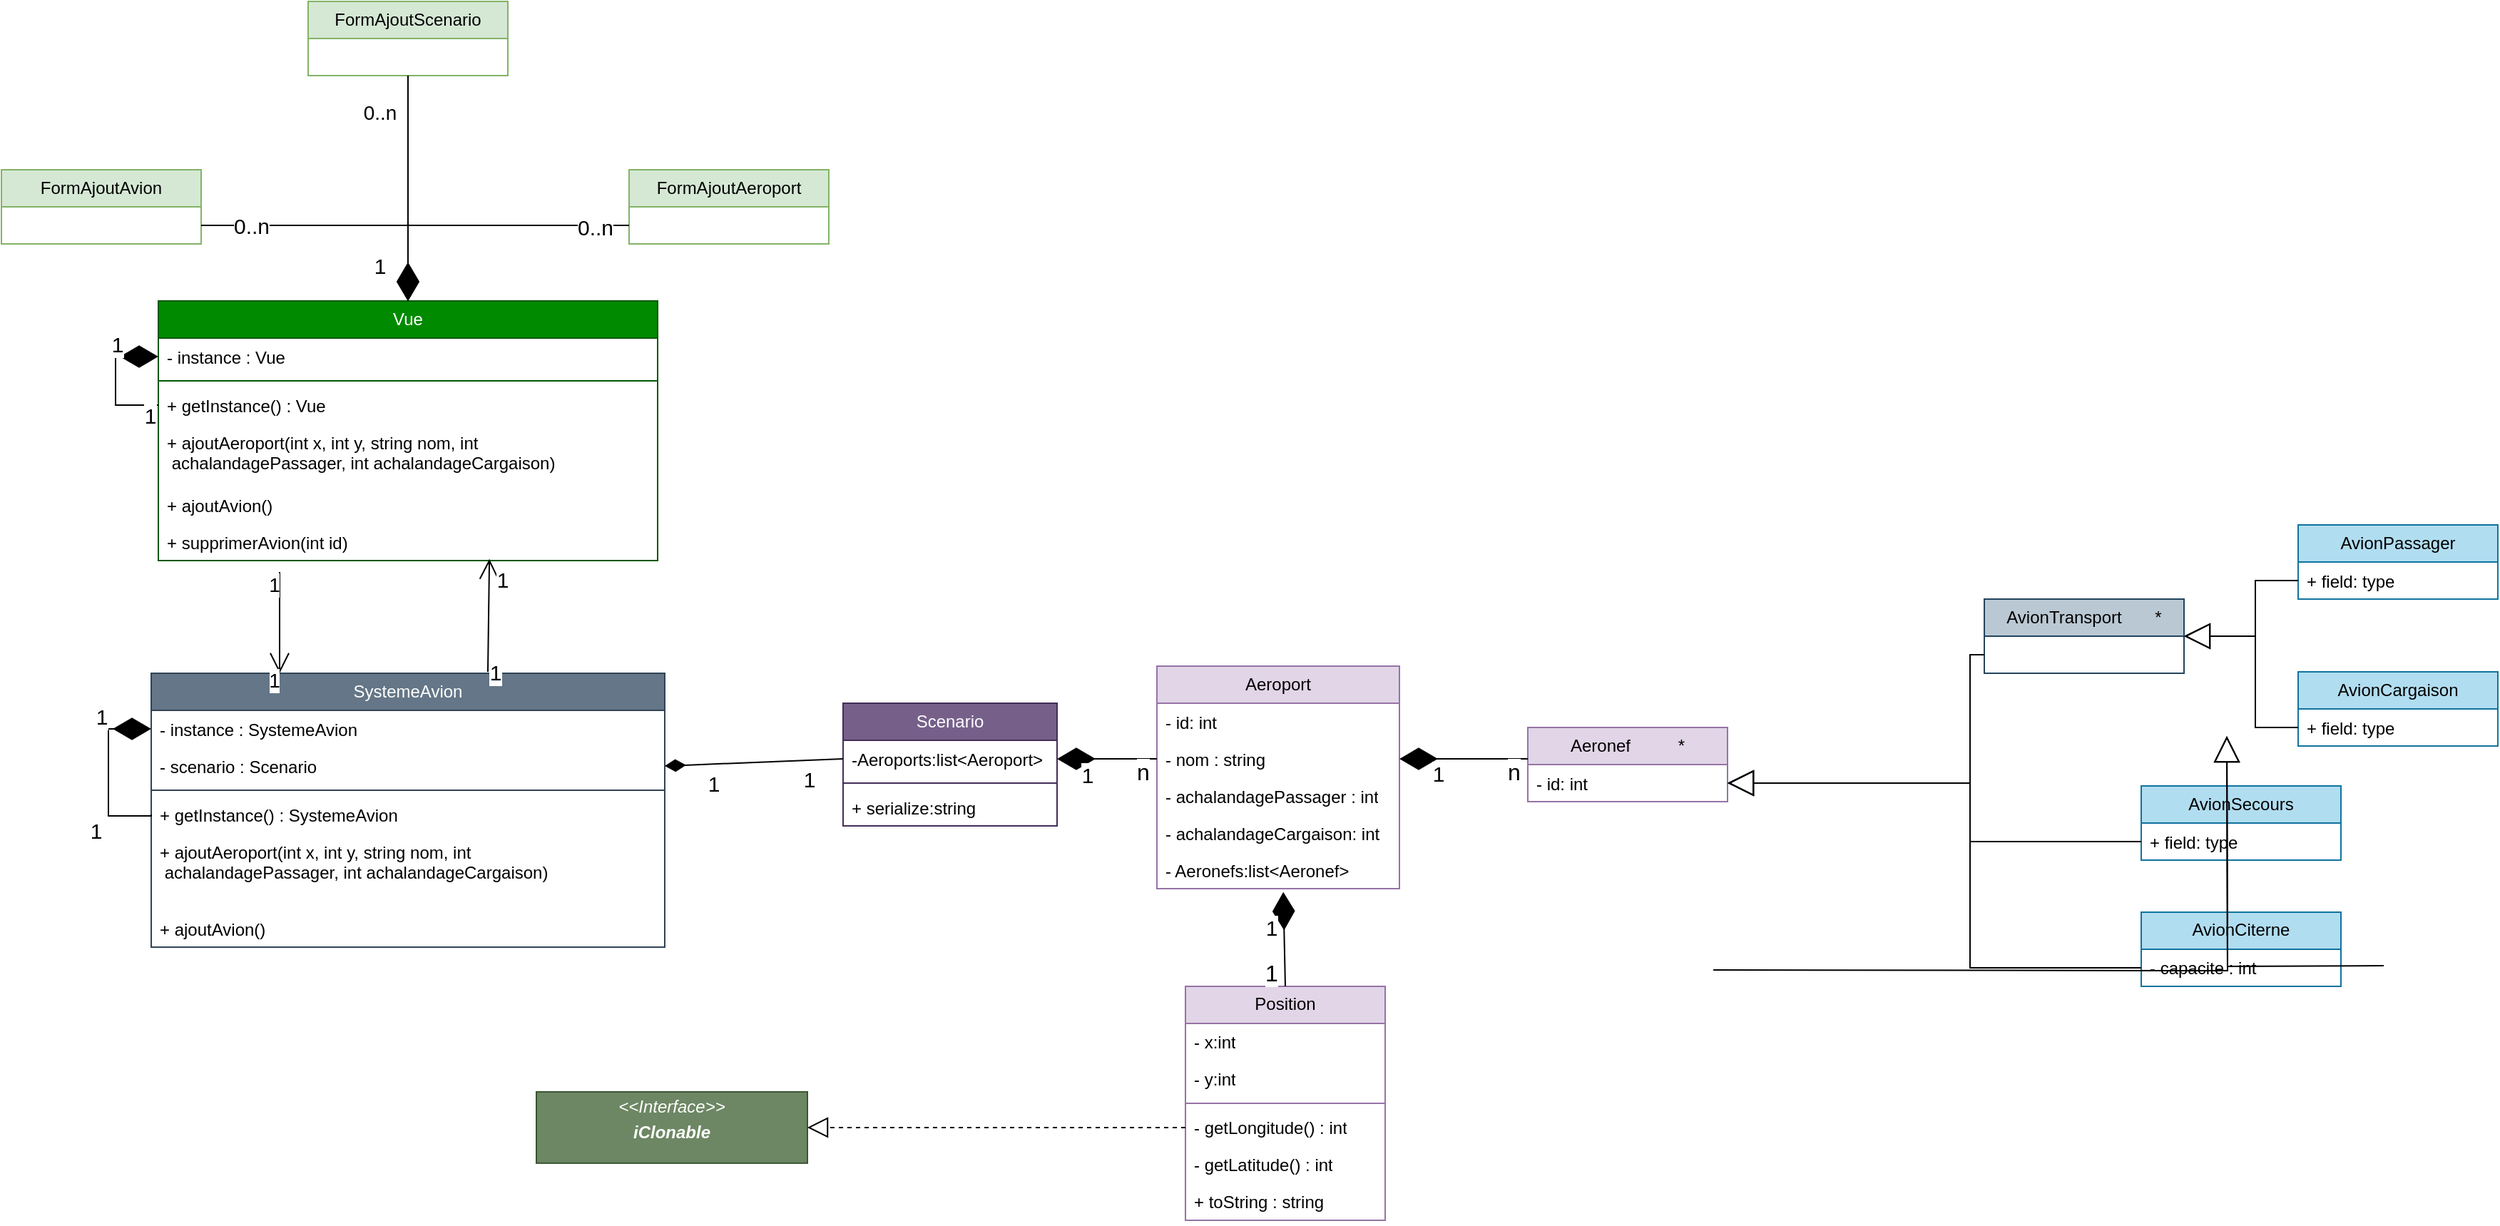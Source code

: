 <mxfile version="26.2.9">
  <diagram name="Page-1" id="G4jUNvh0E0kJYvAfDZpT">
    <mxGraphModel dx="949" dy="1643" grid="1" gridSize="10" guides="1" tooltips="1" connect="1" arrows="1" fold="1" page="1" pageScale="1" pageWidth="850" pageHeight="1100" math="0" shadow="0">
      <root>
        <mxCell id="0" />
        <mxCell id="1" parent="0" />
        <mxCell id="WXTV3Mn7f3rtUq6KaUBK-5" value="SystemeAvion" style="swimlane;fontStyle=0;childLayout=stackLayout;horizontal=1;startSize=26;fillColor=#647687;horizontalStack=0;resizeParent=1;resizeParentMax=0;resizeLast=0;collapsible=1;marginBottom=0;whiteSpace=wrap;html=1;strokeColor=#314354;fontColor=#ffffff;" vertex="1" parent="1">
          <mxGeometry x="185" y="151" width="360" height="192" as="geometry" />
        </mxCell>
        <mxCell id="WXTV3Mn7f3rtUq6KaUBK-6" value="- instance : SystemeAvion" style="text;strokeColor=none;fillColor=none;align=left;verticalAlign=top;spacingLeft=4;spacingRight=4;overflow=hidden;rotatable=0;points=[[0,0.5],[1,0.5]];portConstraint=eastwest;whiteSpace=wrap;html=1;" vertex="1" parent="WXTV3Mn7f3rtUq6KaUBK-5">
          <mxGeometry y="26" width="360" height="26" as="geometry" />
        </mxCell>
        <mxCell id="WXTV3Mn7f3rtUq6KaUBK-99" value="- scenario : Scenario" style="text;strokeColor=none;fillColor=none;align=left;verticalAlign=top;spacingLeft=4;spacingRight=4;overflow=hidden;rotatable=0;points=[[0,0.5],[1,0.5]];portConstraint=eastwest;whiteSpace=wrap;html=1;" vertex="1" parent="WXTV3Mn7f3rtUq6KaUBK-5">
          <mxGeometry y="52" width="360" height="26" as="geometry" />
        </mxCell>
        <mxCell id="WXTV3Mn7f3rtUq6KaUBK-9" value="" style="line;strokeWidth=1;fillColor=none;align=left;verticalAlign=middle;spacingTop=-1;spacingLeft=3;spacingRight=3;rotatable=0;labelPosition=right;points=[];portConstraint=eastwest;strokeColor=inherit;" vertex="1" parent="WXTV3Mn7f3rtUq6KaUBK-5">
          <mxGeometry y="78" width="360" height="8" as="geometry" />
        </mxCell>
        <mxCell id="WXTV3Mn7f3rtUq6KaUBK-10" value="+ getInstance() : SystemeAvion" style="text;strokeColor=none;fillColor=none;align=left;verticalAlign=top;spacingLeft=4;spacingRight=4;overflow=hidden;rotatable=0;points=[[0,0.5],[1,0.5]];portConstraint=eastwest;whiteSpace=wrap;html=1;" vertex="1" parent="WXTV3Mn7f3rtUq6KaUBK-5">
          <mxGeometry y="86" width="360" height="26" as="geometry" />
        </mxCell>
        <mxCell id="WXTV3Mn7f3rtUq6KaUBK-11" value="" style="endArrow=diamondThin;endFill=1;endSize=24;html=1;rounded=0;exitX=0;exitY=0.5;exitDx=0;exitDy=0;edgeStyle=orthogonalEdgeStyle;entryX=0;entryY=0.5;entryDx=0;entryDy=0;" edge="1" parent="WXTV3Mn7f3rtUq6KaUBK-5" source="WXTV3Mn7f3rtUq6KaUBK-10" target="WXTV3Mn7f3rtUq6KaUBK-6">
          <mxGeometry width="160" relative="1" as="geometry">
            <mxPoint x="-180" y="30" as="sourcePoint" />
            <mxPoint x="-70" y="40" as="targetPoint" />
            <Array as="points">
              <mxPoint x="-30" y="100" />
              <mxPoint x="-30" y="39" />
            </Array>
          </mxGeometry>
        </mxCell>
        <mxCell id="WXTV3Mn7f3rtUq6KaUBK-14" value="1" style="edgeLabel;html=1;align=center;verticalAlign=middle;resizable=0;points=[];fontSize=15;" vertex="1" connectable="0" parent="WXTV3Mn7f3rtUq6KaUBK-11">
          <mxGeometry x="-0.617" y="-3" relative="1" as="geometry">
            <mxPoint x="-17" y="13" as="offset" />
          </mxGeometry>
        </mxCell>
        <mxCell id="WXTV3Mn7f3rtUq6KaUBK-15" value="1" style="edgeLabel;html=1;align=center;verticalAlign=middle;resizable=0;points=[];fontSize=15;" vertex="1" connectable="0" parent="WXTV3Mn7f3rtUq6KaUBK-11">
          <mxGeometry x="0.564" y="2" relative="1" as="geometry">
            <mxPoint x="-9" y="-7" as="offset" />
          </mxGeometry>
        </mxCell>
        <mxCell id="WXTV3Mn7f3rtUq6KaUBK-150" value="+ ajoutAeroport(int x, int y, string nom, int&amp;nbsp; &amp;nbsp; &amp;nbsp; &amp;nbsp;achalandagePassager, int achalandageCargaison)" style="text;strokeColor=none;fillColor=none;align=left;verticalAlign=top;spacingLeft=4;spacingRight=4;overflow=hidden;rotatable=0;points=[[0,0.5],[1,0.5]];portConstraint=eastwest;whiteSpace=wrap;html=1;" vertex="1" parent="WXTV3Mn7f3rtUq6KaUBK-5">
          <mxGeometry y="112" width="360" height="54" as="geometry" />
        </mxCell>
        <mxCell id="WXTV3Mn7f3rtUq6KaUBK-84" value="+ ajoutAvion()" style="text;strokeColor=none;fillColor=none;align=left;verticalAlign=top;spacingLeft=4;spacingRight=4;overflow=hidden;rotatable=0;points=[[0,0.5],[1,0.5]];portConstraint=eastwest;whiteSpace=wrap;html=1;" vertex="1" parent="WXTV3Mn7f3rtUq6KaUBK-5">
          <mxGeometry y="166" width="360" height="26" as="geometry" />
        </mxCell>
        <mxCell id="WXTV3Mn7f3rtUq6KaUBK-16" value="Vue" style="swimlane;fontStyle=0;childLayout=stackLayout;horizontal=1;startSize=26;fillColor=#008a00;horizontalStack=0;resizeParent=1;resizeParentMax=0;resizeLast=0;collapsible=1;marginBottom=0;whiteSpace=wrap;html=1;strokeColor=#005700;fontColor=#ffffff;" vertex="1" parent="1">
          <mxGeometry x="190" y="-110" width="350" height="182" as="geometry" />
        </mxCell>
        <mxCell id="WXTV3Mn7f3rtUq6KaUBK-17" value="- instance : Vue" style="text;strokeColor=none;fillColor=none;align=left;verticalAlign=top;spacingLeft=4;spacingRight=4;overflow=hidden;rotatable=0;points=[[0,0.5],[1,0.5]];portConstraint=eastwest;whiteSpace=wrap;html=1;" vertex="1" parent="WXTV3Mn7f3rtUq6KaUBK-16">
          <mxGeometry y="26" width="350" height="26" as="geometry" />
        </mxCell>
        <mxCell id="WXTV3Mn7f3rtUq6KaUBK-20" value="" style="line;strokeWidth=1;fillColor=none;align=left;verticalAlign=middle;spacingTop=-1;spacingLeft=3;spacingRight=3;rotatable=0;labelPosition=right;points=[];portConstraint=eastwest;strokeColor=inherit;" vertex="1" parent="WXTV3Mn7f3rtUq6KaUBK-16">
          <mxGeometry y="52" width="350" height="8" as="geometry" />
        </mxCell>
        <mxCell id="WXTV3Mn7f3rtUq6KaUBK-18" value="+ getInstance() : Vue" style="text;strokeColor=none;fillColor=none;align=left;verticalAlign=top;spacingLeft=4;spacingRight=4;overflow=hidden;rotatable=0;points=[[0,0.5],[1,0.5]];portConstraint=eastwest;whiteSpace=wrap;html=1;" vertex="1" parent="WXTV3Mn7f3rtUq6KaUBK-16">
          <mxGeometry y="60" width="350" height="26" as="geometry" />
        </mxCell>
        <mxCell id="WXTV3Mn7f3rtUq6KaUBK-24" value="" style="endArrow=diamondThin;endFill=1;endSize=24;html=1;rounded=0;exitX=0;exitY=0.5;exitDx=0;exitDy=0;edgeStyle=orthogonalEdgeStyle;entryX=0;entryY=0.5;entryDx=0;entryDy=0;" edge="1" parent="WXTV3Mn7f3rtUq6KaUBK-16" source="WXTV3Mn7f3rtUq6KaUBK-18" target="WXTV3Mn7f3rtUq6KaUBK-17">
          <mxGeometry width="160" relative="1" as="geometry">
            <mxPoint y="74" as="sourcePoint" />
            <mxPoint y="40" as="targetPoint" />
            <Array as="points">
              <mxPoint x="-30" y="73" />
              <mxPoint x="-30" y="39" />
            </Array>
          </mxGeometry>
        </mxCell>
        <mxCell id="WXTV3Mn7f3rtUq6KaUBK-25" value="1" style="edgeLabel;html=1;align=center;verticalAlign=middle;resizable=0;points=[];fontSize=15;" vertex="1" connectable="0" parent="WXTV3Mn7f3rtUq6KaUBK-24">
          <mxGeometry x="-0.617" y="-3" relative="1" as="geometry">
            <mxPoint x="12" y="10" as="offset" />
          </mxGeometry>
        </mxCell>
        <mxCell id="WXTV3Mn7f3rtUq6KaUBK-26" value="1" style="edgeLabel;html=1;align=center;verticalAlign=middle;resizable=0;points=[];fontSize=15;" vertex="1" connectable="0" parent="WXTV3Mn7f3rtUq6KaUBK-24">
          <mxGeometry x="0.564" y="2" relative="1" as="geometry">
            <mxPoint x="-9" y="-7" as="offset" />
          </mxGeometry>
        </mxCell>
        <mxCell id="WXTV3Mn7f3rtUq6KaUBK-73" value="+ ajoutAeroport(int x, int y, string nom, int&amp;nbsp; &amp;nbsp; &amp;nbsp; &amp;nbsp;achalandagePassager, int achalandageCargaison)" style="text;strokeColor=none;fillColor=none;align=left;verticalAlign=top;spacingLeft=4;spacingRight=4;overflow=hidden;rotatable=0;points=[[0,0.5],[1,0.5]];portConstraint=eastwest;whiteSpace=wrap;html=1;" vertex="1" parent="WXTV3Mn7f3rtUq6KaUBK-16">
          <mxGeometry y="86" width="350" height="44" as="geometry" />
        </mxCell>
        <mxCell id="WXTV3Mn7f3rtUq6KaUBK-74" value="+ ajoutAvion()" style="text;strokeColor=none;fillColor=none;align=left;verticalAlign=top;spacingLeft=4;spacingRight=4;overflow=hidden;rotatable=0;points=[[0,0.5],[1,0.5]];portConstraint=eastwest;whiteSpace=wrap;html=1;" vertex="1" parent="WXTV3Mn7f3rtUq6KaUBK-16">
          <mxGeometry y="130" width="350" height="26" as="geometry" />
        </mxCell>
        <mxCell id="WXTV3Mn7f3rtUq6KaUBK-151" value="+ supprimerAvion(int id)" style="text;strokeColor=none;fillColor=none;align=left;verticalAlign=top;spacingLeft=4;spacingRight=4;overflow=hidden;rotatable=0;points=[[0,0.5],[1,0.5]];portConstraint=eastwest;whiteSpace=wrap;html=1;" vertex="1" parent="WXTV3Mn7f3rtUq6KaUBK-16">
          <mxGeometry y="156" width="350" height="26" as="geometry" />
        </mxCell>
        <mxCell id="WXTV3Mn7f3rtUq6KaUBK-21" value="" style="endArrow=open;endFill=1;endSize=12;html=1;rounded=0;entryX=0.25;entryY=0;entryDx=0;entryDy=0;" edge="1" parent="1" target="WXTV3Mn7f3rtUq6KaUBK-5">
          <mxGeometry width="160" relative="1" as="geometry">
            <mxPoint x="275" y="80" as="sourcePoint" />
            <mxPoint x="290" y="70" as="targetPoint" />
          </mxGeometry>
        </mxCell>
        <mxCell id="WXTV3Mn7f3rtUq6KaUBK-77" value="1" style="edgeLabel;html=1;align=center;verticalAlign=middle;resizable=0;points=[];fontSize=14;" vertex="1" connectable="0" parent="WXTV3Mn7f3rtUq6KaUBK-21">
          <mxGeometry x="-0.432" y="-4" relative="1" as="geometry">
            <mxPoint y="-11" as="offset" />
          </mxGeometry>
        </mxCell>
        <mxCell id="WXTV3Mn7f3rtUq6KaUBK-78" value="1" style="edgeLabel;html=1;align=center;verticalAlign=middle;resizable=0;points=[];fontSize=14;" vertex="1" connectable="0" parent="WXTV3Mn7f3rtUq6KaUBK-21">
          <mxGeometry x="0.316" y="-4" relative="1" as="geometry">
            <mxPoint y="29" as="offset" />
          </mxGeometry>
        </mxCell>
        <mxCell id="WXTV3Mn7f3rtUq6KaUBK-23" value="" style="endArrow=open;endFill=1;endSize=12;html=1;rounded=0;entryX=0.663;entryY=0.957;entryDx=0;entryDy=0;entryPerimeter=0;" edge="1" parent="1" target="WXTV3Mn7f3rtUq6KaUBK-151">
          <mxGeometry width="160" relative="1" as="geometry">
            <mxPoint x="421" y="150" as="sourcePoint" />
            <mxPoint x="424" y="80" as="targetPoint" />
          </mxGeometry>
        </mxCell>
        <mxCell id="WXTV3Mn7f3rtUq6KaUBK-75" value="1" style="edgeLabel;html=1;align=center;verticalAlign=middle;resizable=0;points=[];fontSize=15;" vertex="1" connectable="0" parent="WXTV3Mn7f3rtUq6KaUBK-23">
          <mxGeometry x="-0.487" y="1" relative="1" as="geometry">
            <mxPoint x="5" y="20" as="offset" />
          </mxGeometry>
        </mxCell>
        <mxCell id="WXTV3Mn7f3rtUq6KaUBK-76" value="1" style="edgeLabel;html=1;align=center;verticalAlign=middle;resizable=0;points=[];fontSize=15;" vertex="1" connectable="0" parent="WXTV3Mn7f3rtUq6KaUBK-23">
          <mxGeometry x="0.518" y="-1" relative="1" as="geometry">
            <mxPoint x="8" y="-5" as="offset" />
          </mxGeometry>
        </mxCell>
        <mxCell id="WXTV3Mn7f3rtUq6KaUBK-27" value="Scenario" style="swimlane;fontStyle=0;childLayout=stackLayout;horizontal=1;startSize=26;fillColor=#76608a;horizontalStack=0;resizeParent=1;resizeParentMax=0;resizeLast=0;collapsible=1;marginBottom=0;whiteSpace=wrap;html=1;strokeColor=#432D57;fontColor=#ffffff;" vertex="1" parent="1">
          <mxGeometry x="670" y="172" width="150" height="86" as="geometry" />
        </mxCell>
        <mxCell id="WXTV3Mn7f3rtUq6KaUBK-85" value="-Aeroports:list&amp;lt;Aeroport&amp;gt;" style="text;strokeColor=none;fillColor=none;align=left;verticalAlign=top;spacingLeft=4;spacingRight=4;overflow=hidden;rotatable=0;points=[[0,0.5],[1,0.5]];portConstraint=eastwest;whiteSpace=wrap;html=1;" vertex="1" parent="WXTV3Mn7f3rtUq6KaUBK-27">
          <mxGeometry y="26" width="150" height="26" as="geometry" />
        </mxCell>
        <mxCell id="WXTV3Mn7f3rtUq6KaUBK-29" value="" style="line;strokeWidth=1;fillColor=none;align=left;verticalAlign=middle;spacingTop=-1;spacingLeft=3;spacingRight=3;rotatable=0;labelPosition=right;points=[];portConstraint=eastwest;strokeColor=inherit;" vertex="1" parent="WXTV3Mn7f3rtUq6KaUBK-27">
          <mxGeometry y="52" width="150" height="8" as="geometry" />
        </mxCell>
        <mxCell id="WXTV3Mn7f3rtUq6KaUBK-138" value="+ serialize:string" style="text;strokeColor=none;fillColor=none;align=left;verticalAlign=top;spacingLeft=4;spacingRight=4;overflow=hidden;rotatable=0;points=[[0,0.5],[1,0.5]];portConstraint=eastwest;whiteSpace=wrap;html=1;" vertex="1" parent="WXTV3Mn7f3rtUq6KaUBK-27">
          <mxGeometry y="60" width="150" height="26" as="geometry" />
        </mxCell>
        <mxCell id="WXTV3Mn7f3rtUq6KaUBK-34" value="" style="endArrow=diamondThin;endFill=1;endSize=12;html=1;rounded=0;entryX=1;entryY=0.5;entryDx=0;entryDy=0;exitX=0;exitY=0.5;exitDx=0;exitDy=0;" edge="1" parent="1" source="WXTV3Mn7f3rtUq6KaUBK-85" target="WXTV3Mn7f3rtUq6KaUBK-99">
          <mxGeometry width="160" relative="1" as="geometry">
            <mxPoint x="670" y="201.37" as="sourcePoint" />
            <mxPoint x="600" y="201.37" as="targetPoint" />
          </mxGeometry>
        </mxCell>
        <mxCell id="WXTV3Mn7f3rtUq6KaUBK-96" value="1" style="edgeLabel;html=1;align=center;verticalAlign=middle;resizable=0;points=[];fontSize=15;" vertex="1" connectable="0" parent="WXTV3Mn7f3rtUq6KaUBK-34">
          <mxGeometry x="-0.617" y="-2" relative="1" as="geometry">
            <mxPoint y="15" as="offset" />
          </mxGeometry>
        </mxCell>
        <mxCell id="WXTV3Mn7f3rtUq6KaUBK-97" value="1" style="edgeLabel;html=1;align=center;verticalAlign=middle;resizable=0;points=[];fontSize=15;" vertex="1" connectable="0" parent="WXTV3Mn7f3rtUq6KaUBK-34">
          <mxGeometry x="0.459" y="2" relative="1" as="geometry">
            <mxPoint y="11" as="offset" />
          </mxGeometry>
        </mxCell>
        <mxCell id="WXTV3Mn7f3rtUq6KaUBK-37" value="Aeronef&amp;nbsp; &amp;nbsp; &amp;nbsp; &amp;nbsp; &amp;nbsp; *" style="swimlane;fontStyle=0;childLayout=stackLayout;horizontal=1;startSize=26;fillColor=#e1d5e7;horizontalStack=0;resizeParent=1;resizeParentMax=0;resizeLast=0;collapsible=1;marginBottom=0;whiteSpace=wrap;html=1;strokeColor=#9673a6;" vertex="1" parent="1">
          <mxGeometry x="1150" y="189" width="140" height="52" as="geometry" />
        </mxCell>
        <mxCell id="WXTV3Mn7f3rtUq6KaUBK-132" value="- id: int" style="text;strokeColor=none;fillColor=none;align=left;verticalAlign=top;spacingLeft=4;spacingRight=4;overflow=hidden;rotatable=0;points=[[0,0.5],[1,0.5]];portConstraint=eastwest;whiteSpace=wrap;html=1;" vertex="1" parent="WXTV3Mn7f3rtUq6KaUBK-37">
          <mxGeometry y="26" width="140" height="26" as="geometry" />
        </mxCell>
        <mxCell id="WXTV3Mn7f3rtUq6KaUBK-50" value="Aeroport" style="swimlane;fontStyle=0;childLayout=stackLayout;horizontal=1;startSize=26;fillColor=#e1d5e7;horizontalStack=0;resizeParent=1;resizeParentMax=0;resizeLast=0;collapsible=1;marginBottom=0;whiteSpace=wrap;html=1;strokeColor=#9673a6;" vertex="1" parent="1">
          <mxGeometry x="890" y="146" width="170" height="156" as="geometry">
            <mxRectangle x="770" y="146" width="90" height="30" as="alternateBounds" />
          </mxGeometry>
        </mxCell>
        <mxCell id="WXTV3Mn7f3rtUq6KaUBK-52" value="- id: int" style="text;strokeColor=none;fillColor=none;align=left;verticalAlign=top;spacingLeft=4;spacingRight=4;overflow=hidden;rotatable=0;points=[[0,0.5],[1,0.5]];portConstraint=eastwest;whiteSpace=wrap;html=1;" vertex="1" parent="WXTV3Mn7f3rtUq6KaUBK-50">
          <mxGeometry y="26" width="170" height="26" as="geometry" />
        </mxCell>
        <mxCell id="WXTV3Mn7f3rtUq6KaUBK-53" value="- nom : string" style="text;strokeColor=none;fillColor=none;align=left;verticalAlign=top;spacingLeft=4;spacingRight=4;overflow=hidden;rotatable=0;points=[[0,0.5],[1,0.5]];portConstraint=eastwest;whiteSpace=wrap;html=1;" vertex="1" parent="WXTV3Mn7f3rtUq6KaUBK-50">
          <mxGeometry y="52" width="170" height="26" as="geometry" />
        </mxCell>
        <mxCell id="WXTV3Mn7f3rtUq6KaUBK-134" value="- achalandagePassager : int" style="text;strokeColor=none;fillColor=none;align=left;verticalAlign=top;spacingLeft=4;spacingRight=4;overflow=hidden;rotatable=0;points=[[0,0.5],[1,0.5]];portConstraint=eastwest;whiteSpace=wrap;html=1;" vertex="1" parent="WXTV3Mn7f3rtUq6KaUBK-50">
          <mxGeometry y="78" width="170" height="26" as="geometry" />
        </mxCell>
        <mxCell id="WXTV3Mn7f3rtUq6KaUBK-135" value="- achalandageCargaison: int" style="text;strokeColor=none;fillColor=none;align=left;verticalAlign=top;spacingLeft=4;spacingRight=4;overflow=hidden;rotatable=0;points=[[0,0.5],[1,0.5]];portConstraint=eastwest;whiteSpace=wrap;html=1;" vertex="1" parent="WXTV3Mn7f3rtUq6KaUBK-50">
          <mxGeometry y="104" width="170" height="26" as="geometry" />
        </mxCell>
        <mxCell id="WXTV3Mn7f3rtUq6KaUBK-51" value="- Aeronefs:list&amp;lt;Aeronef&amp;gt;" style="text;strokeColor=none;fillColor=none;align=left;verticalAlign=top;spacingLeft=4;spacingRight=4;overflow=hidden;rotatable=0;points=[[0,0.5],[1,0.5]];portConstraint=eastwest;whiteSpace=wrap;html=1;" vertex="1" parent="WXTV3Mn7f3rtUq6KaUBK-50">
          <mxGeometry y="130" width="170" height="26" as="geometry" />
        </mxCell>
        <mxCell id="WXTV3Mn7f3rtUq6KaUBK-54" value="Position" style="swimlane;fontStyle=0;childLayout=stackLayout;horizontal=1;startSize=26;fillColor=#e1d5e7;horizontalStack=0;resizeParent=1;resizeParentMax=0;resizeLast=0;collapsible=1;marginBottom=0;whiteSpace=wrap;html=1;strokeColor=#9673a6;" vertex="1" parent="1">
          <mxGeometry x="910" y="370.45" width="140" height="164" as="geometry" />
        </mxCell>
        <mxCell id="WXTV3Mn7f3rtUq6KaUBK-55" value="- x:int" style="text;strokeColor=none;fillColor=none;align=left;verticalAlign=top;spacingLeft=4;spacingRight=4;overflow=hidden;rotatable=0;points=[[0,0.5],[1,0.5]];portConstraint=eastwest;whiteSpace=wrap;html=1;" vertex="1" parent="WXTV3Mn7f3rtUq6KaUBK-54">
          <mxGeometry y="26" width="140" height="26" as="geometry" />
        </mxCell>
        <mxCell id="WXTV3Mn7f3rtUq6KaUBK-56" value="- y:int" style="text;strokeColor=none;fillColor=none;align=left;verticalAlign=top;spacingLeft=4;spacingRight=4;overflow=hidden;rotatable=0;points=[[0,0.5],[1,0.5]];portConstraint=eastwest;whiteSpace=wrap;html=1;" vertex="1" parent="WXTV3Mn7f3rtUq6KaUBK-54">
          <mxGeometry y="52" width="140" height="26" as="geometry" />
        </mxCell>
        <mxCell id="WXTV3Mn7f3rtUq6KaUBK-86" value="" style="line;strokeWidth=1;fillColor=none;align=left;verticalAlign=middle;spacingTop=-1;spacingLeft=3;spacingRight=3;rotatable=0;labelPosition=right;points=[];portConstraint=eastwest;strokeColor=inherit;" vertex="1" parent="WXTV3Mn7f3rtUq6KaUBK-54">
          <mxGeometry y="78" width="140" height="8" as="geometry" />
        </mxCell>
        <mxCell id="WXTV3Mn7f3rtUq6KaUBK-87" value="- getLongitude() : int" style="text;strokeColor=none;fillColor=none;align=left;verticalAlign=top;spacingLeft=4;spacingRight=4;overflow=hidden;rotatable=0;points=[[0,0.5],[1,0.5]];portConstraint=eastwest;whiteSpace=wrap;html=1;" vertex="1" parent="WXTV3Mn7f3rtUq6KaUBK-54">
          <mxGeometry y="86" width="140" height="26" as="geometry" />
        </mxCell>
        <mxCell id="WXTV3Mn7f3rtUq6KaUBK-88" value="- getLatitude() : int" style="text;strokeColor=none;fillColor=none;align=left;verticalAlign=top;spacingLeft=4;spacingRight=4;overflow=hidden;rotatable=0;points=[[0,0.5],[1,0.5]];portConstraint=eastwest;whiteSpace=wrap;html=1;" vertex="1" parent="WXTV3Mn7f3rtUq6KaUBK-54">
          <mxGeometry y="112" width="140" height="26" as="geometry" />
        </mxCell>
        <mxCell id="WXTV3Mn7f3rtUq6KaUBK-136" value="+ toString : string" style="text;strokeColor=none;fillColor=none;align=left;verticalAlign=top;spacingLeft=4;spacingRight=4;overflow=hidden;rotatable=0;points=[[0,0.5],[1,0.5]];portConstraint=eastwest;whiteSpace=wrap;html=1;" vertex="1" parent="WXTV3Mn7f3rtUq6KaUBK-54">
          <mxGeometry y="138" width="140" height="26" as="geometry" />
        </mxCell>
        <mxCell id="WXTV3Mn7f3rtUq6KaUBK-58" value="FormAjoutScenario" style="swimlane;fontStyle=0;childLayout=stackLayout;horizontal=1;startSize=26;fillColor=#d5e8d4;horizontalStack=0;resizeParent=1;resizeParentMax=0;resizeLast=0;collapsible=1;marginBottom=0;whiteSpace=wrap;html=1;strokeColor=#82b366;" vertex="1" parent="1">
          <mxGeometry x="295" y="-320" width="140" height="52" as="geometry" />
        </mxCell>
        <mxCell id="WXTV3Mn7f3rtUq6KaUBK-62" value="FormAjoutAeroport" style="swimlane;fontStyle=0;childLayout=stackLayout;horizontal=1;startSize=26;fillColor=#d5e8d4;horizontalStack=0;resizeParent=1;resizeParentMax=0;resizeLast=0;collapsible=1;marginBottom=0;whiteSpace=wrap;html=1;strokeColor=#82b366;" vertex="1" parent="1">
          <mxGeometry x="520" y="-202" width="140" height="52" as="geometry" />
        </mxCell>
        <mxCell id="WXTV3Mn7f3rtUq6KaUBK-66" value="FormAjoutAvion" style="swimlane;fontStyle=0;childLayout=stackLayout;horizontal=1;startSize=26;fillColor=#d5e8d4;horizontalStack=0;resizeParent=1;resizeParentMax=0;resizeLast=0;collapsible=1;marginBottom=0;whiteSpace=wrap;html=1;strokeColor=#82b366;" vertex="1" parent="1">
          <mxGeometry x="80" y="-202" width="140" height="52" as="geometry" />
        </mxCell>
        <mxCell id="WXTV3Mn7f3rtUq6KaUBK-70" value="" style="endArrow=diamondThin;endFill=1;endSize=24;html=1;rounded=0;entryX=0.5;entryY=0;entryDx=0;entryDy=0;exitX=1;exitY=0.5;exitDx=0;exitDy=0;edgeStyle=orthogonalEdgeStyle;" edge="1" parent="1" target="WXTV3Mn7f3rtUq6KaUBK-16">
          <mxGeometry width="160" relative="1" as="geometry">
            <mxPoint x="220" y="-163.0" as="sourcePoint" />
            <mxPoint x="370" y="-152" as="targetPoint" />
            <Array as="points">
              <mxPoint x="365" y="-163" />
            </Array>
          </mxGeometry>
        </mxCell>
        <mxCell id="WXTV3Mn7f3rtUq6KaUBK-82" value="0..n" style="edgeLabel;html=1;align=center;verticalAlign=middle;resizable=0;points=[];fontSize=15;" vertex="1" connectable="0" parent="WXTV3Mn7f3rtUq6KaUBK-70">
          <mxGeometry x="-0.192" y="3" relative="1" as="geometry">
            <mxPoint x="-45" y="3" as="offset" />
          </mxGeometry>
        </mxCell>
        <mxCell id="WXTV3Mn7f3rtUq6KaUBK-71" value="" style="endArrow=diamondThin;endFill=1;endSize=24;html=1;rounded=0;entryX=0.5;entryY=0;entryDx=0;entryDy=0;exitX=0;exitY=0.5;exitDx=0;exitDy=0;edgeStyle=orthogonalEdgeStyle;" edge="1" parent="1" target="WXTV3Mn7f3rtUq6KaUBK-16">
          <mxGeometry width="160" relative="1" as="geometry">
            <mxPoint x="520" y="-163.0" as="sourcePoint" />
            <mxPoint x="460" y="-182" as="targetPoint" />
            <Array as="points">
              <mxPoint x="365" y="-163" />
            </Array>
          </mxGeometry>
        </mxCell>
        <mxCell id="WXTV3Mn7f3rtUq6KaUBK-81" value="0..n" style="edgeLabel;html=1;align=center;verticalAlign=middle;resizable=0;points=[];fontSize=15;" vertex="1" connectable="0" parent="WXTV3Mn7f3rtUq6KaUBK-71">
          <mxGeometry x="-0.768" y="1" relative="1" as="geometry">
            <mxPoint as="offset" />
          </mxGeometry>
        </mxCell>
        <mxCell id="WXTV3Mn7f3rtUq6KaUBK-72" value="" style="endArrow=diamondThin;endFill=1;endSize=24;html=1;rounded=0;entryX=0.5;entryY=0;entryDx=0;entryDy=0;exitX=0.5;exitY=1;exitDx=0;exitDy=0;" edge="1" parent="1" source="WXTV3Mn7f3rtUq6KaUBK-58" target="WXTV3Mn7f3rtUq6KaUBK-16">
          <mxGeometry width="160" relative="1" as="geometry">
            <mxPoint x="370.5" y="-216.988" as="sourcePoint" />
            <mxPoint x="420" y="-172" as="targetPoint" />
          </mxGeometry>
        </mxCell>
        <mxCell id="WXTV3Mn7f3rtUq6KaUBK-79" value="1" style="edgeLabel;html=1;align=center;verticalAlign=middle;resizable=0;points=[];fontSize=15;" vertex="1" connectable="0" parent="WXTV3Mn7f3rtUq6KaUBK-72">
          <mxGeometry x="0.687" y="1" relative="1" as="geometry">
            <mxPoint x="-21" y="-1" as="offset" />
          </mxGeometry>
        </mxCell>
        <mxCell id="WXTV3Mn7f3rtUq6KaUBK-80" value="0..n" style="edgeLabel;html=1;align=center;verticalAlign=middle;resizable=0;points=[];fontSize=14;" vertex="1" connectable="0" parent="WXTV3Mn7f3rtUq6KaUBK-72">
          <mxGeometry x="-0.531" y="3" relative="1" as="geometry">
            <mxPoint x="-23" y="-11" as="offset" />
          </mxGeometry>
        </mxCell>
        <mxCell id="WXTV3Mn7f3rtUq6KaUBK-90" value="&lt;p style=&quot;margin:0px;margin-top:4px;text-align:center;&quot;&gt;&lt;i&gt;&amp;lt;&amp;lt;Interface&amp;gt;&amp;gt;&lt;/i&gt;&lt;br&gt;&lt;/p&gt;&lt;p style=&quot;margin:0px;margin-top:4px;text-align:center;&quot;&gt;&lt;i&gt;&lt;b&gt;iClonable&lt;/b&gt;&lt;/i&gt;&lt;/p&gt;&lt;p style=&quot;margin:0px;margin-left:4px;&quot;&gt;&lt;br&gt;&lt;/p&gt;" style="verticalAlign=top;align=left;overflow=fill;html=1;whiteSpace=wrap;fillColor=#6d8764;fontColor=#ffffff;strokeColor=#3A5431;" vertex="1" parent="1">
          <mxGeometry x="455" y="444.45" width="190" height="50" as="geometry" />
        </mxCell>
        <mxCell id="WXTV3Mn7f3rtUq6KaUBK-91" value="" style="endArrow=block;dashed=1;endFill=0;endSize=12;html=1;rounded=0;entryX=1;entryY=0.5;entryDx=0;entryDy=0;exitX=0;exitY=0.5;exitDx=0;exitDy=0;" edge="1" parent="1" source="WXTV3Mn7f3rtUq6KaUBK-87" target="WXTV3Mn7f3rtUq6KaUBK-90">
          <mxGeometry width="160" relative="1" as="geometry">
            <mxPoint x="850" y="320.45" as="sourcePoint" />
            <mxPoint x="765" y="469.45" as="targetPoint" />
          </mxGeometry>
        </mxCell>
        <mxCell id="WXTV3Mn7f3rtUq6KaUBK-93" value="" style="endArrow=diamondThin;endFill=1;endSize=24;html=1;rounded=0;entryX=1;entryY=0.5;entryDx=0;entryDy=0;exitX=0;exitY=0.5;exitDx=0;exitDy=0;" edge="1" parent="1" source="WXTV3Mn7f3rtUq6KaUBK-53" target="WXTV3Mn7f3rtUq6KaUBK-85">
          <mxGeometry width="160" relative="1" as="geometry">
            <mxPoint x="800" y="300" as="sourcePoint" />
            <mxPoint x="960" y="300" as="targetPoint" />
          </mxGeometry>
        </mxCell>
        <mxCell id="WXTV3Mn7f3rtUq6KaUBK-94" value="n" style="edgeLabel;html=1;align=center;verticalAlign=middle;resizable=0;points=[];fontSize=16;" vertex="1" connectable="0" parent="WXTV3Mn7f3rtUq6KaUBK-93">
          <mxGeometry x="-0.425" y="-4" relative="1" as="geometry">
            <mxPoint x="10" y="13" as="offset" />
          </mxGeometry>
        </mxCell>
        <mxCell id="WXTV3Mn7f3rtUq6KaUBK-95" value="1" style="edgeLabel;html=1;align=center;verticalAlign=middle;resizable=0;points=[];fontSize=15;" vertex="1" connectable="0" parent="WXTV3Mn7f3rtUq6KaUBK-93">
          <mxGeometry x="0.314" y="2" relative="1" as="geometry">
            <mxPoint x="-3" y="9" as="offset" />
          </mxGeometry>
        </mxCell>
        <mxCell id="WXTV3Mn7f3rtUq6KaUBK-100" value="" style="endArrow=diamondThin;endFill=1;endSize=24;html=1;rounded=0;entryX=1;entryY=0.5;entryDx=0;entryDy=0;exitX=0;exitY=0.5;exitDx=0;exitDy=0;" edge="1" parent="1" target="WXTV3Mn7f3rtUq6KaUBK-53">
          <mxGeometry width="160" relative="1" as="geometry">
            <mxPoint x="1150" y="211.0" as="sourcePoint" />
            <mxPoint x="1050" y="210" as="targetPoint" />
          </mxGeometry>
        </mxCell>
        <mxCell id="WXTV3Mn7f3rtUq6KaUBK-101" value="n" style="edgeLabel;html=1;align=center;verticalAlign=middle;resizable=0;points=[];fontSize=16;" vertex="1" connectable="0" parent="WXTV3Mn7f3rtUq6KaUBK-100">
          <mxGeometry x="-0.425" y="-4" relative="1" as="geometry">
            <mxPoint x="16" y="13" as="offset" />
          </mxGeometry>
        </mxCell>
        <mxCell id="WXTV3Mn7f3rtUq6KaUBK-102" value="1" style="edgeLabel;html=1;align=center;verticalAlign=middle;resizable=0;points=[];fontSize=15;" vertex="1" connectable="0" parent="WXTV3Mn7f3rtUq6KaUBK-100">
          <mxGeometry x="0.314" y="2" relative="1" as="geometry">
            <mxPoint x="-4" y="8" as="offset" />
          </mxGeometry>
        </mxCell>
        <mxCell id="WXTV3Mn7f3rtUq6KaUBK-103" value="AvionPassager" style="swimlane;fontStyle=0;childLayout=stackLayout;horizontal=1;startSize=26;fillColor=#b1ddf0;horizontalStack=0;resizeParent=1;resizeParentMax=0;resizeLast=0;collapsible=1;marginBottom=0;whiteSpace=wrap;html=1;strokeColor=#10739e;" vertex="1" parent="1">
          <mxGeometry x="1690" y="47" width="140" height="52" as="geometry" />
        </mxCell>
        <mxCell id="WXTV3Mn7f3rtUq6KaUBK-104" value="+ field: type" style="text;strokeColor=none;fillColor=none;align=left;verticalAlign=top;spacingLeft=4;spacingRight=4;overflow=hidden;rotatable=0;points=[[0,0.5],[1,0.5]];portConstraint=eastwest;whiteSpace=wrap;html=1;" vertex="1" parent="WXTV3Mn7f3rtUq6KaUBK-103">
          <mxGeometry y="26" width="140" height="26" as="geometry" />
        </mxCell>
        <mxCell id="WXTV3Mn7f3rtUq6KaUBK-108" value="AvionCargaison" style="swimlane;fontStyle=0;childLayout=stackLayout;horizontal=1;startSize=26;fillColor=#b1ddf0;horizontalStack=0;resizeParent=1;resizeParentMax=0;resizeLast=0;collapsible=1;marginBottom=0;whiteSpace=wrap;html=1;strokeColor=#10739e;" vertex="1" parent="1">
          <mxGeometry x="1690" y="150" width="140" height="52" as="geometry" />
        </mxCell>
        <mxCell id="WXTV3Mn7f3rtUq6KaUBK-110" value="+ field: type" style="text;strokeColor=none;fillColor=none;align=left;verticalAlign=top;spacingLeft=4;spacingRight=4;overflow=hidden;rotatable=0;points=[[0,0.5],[1,0.5]];portConstraint=eastwest;whiteSpace=wrap;html=1;" vertex="1" parent="WXTV3Mn7f3rtUq6KaUBK-108">
          <mxGeometry y="26" width="140" height="26" as="geometry" />
        </mxCell>
        <mxCell id="WXTV3Mn7f3rtUq6KaUBK-113" value="AvionSecours" style="swimlane;fontStyle=0;childLayout=stackLayout;horizontal=1;startSize=26;fillColor=#b1ddf0;horizontalStack=0;resizeParent=1;resizeParentMax=0;resizeLast=0;collapsible=1;marginBottom=0;whiteSpace=wrap;html=1;strokeColor=#10739e;" vertex="1" parent="1">
          <mxGeometry x="1580" y="230" width="140" height="52" as="geometry" />
        </mxCell>
        <mxCell id="WXTV3Mn7f3rtUq6KaUBK-114" value="+ field: type" style="text;strokeColor=none;fillColor=none;align=left;verticalAlign=top;spacingLeft=4;spacingRight=4;overflow=hidden;rotatable=0;points=[[0,0.5],[1,0.5]];portConstraint=eastwest;whiteSpace=wrap;html=1;" vertex="1" parent="WXTV3Mn7f3rtUq6KaUBK-113">
          <mxGeometry y="26" width="140" height="26" as="geometry" />
        </mxCell>
        <mxCell id="WXTV3Mn7f3rtUq6KaUBK-115" value="AvionCiterne" style="swimlane;fontStyle=0;childLayout=stackLayout;horizontal=1;startSize=26;fillColor=#b1ddf0;horizontalStack=0;resizeParent=1;resizeParentMax=0;resizeLast=0;collapsible=1;marginBottom=0;whiteSpace=wrap;html=1;strokeColor=#10739e;" vertex="1" parent="1">
          <mxGeometry x="1580" y="318.45" width="140" height="52" as="geometry" />
        </mxCell>
        <mxCell id="WXTV3Mn7f3rtUq6KaUBK-116" value="- capacite : int" style="text;strokeColor=none;fillColor=none;align=left;verticalAlign=top;spacingLeft=4;spacingRight=4;overflow=hidden;rotatable=0;points=[[0,0.5],[1,0.5]];portConstraint=eastwest;whiteSpace=wrap;html=1;" vertex="1" parent="WXTV3Mn7f3rtUq6KaUBK-115">
          <mxGeometry y="26" width="140" height="26" as="geometry" />
        </mxCell>
        <mxCell id="WXTV3Mn7f3rtUq6KaUBK-125" value="" style="endArrow=block;endSize=16;endFill=0;html=1;rounded=0;entryX=1;entryY=0.5;entryDx=0;entryDy=0;exitX=0;exitY=0.5;exitDx=0;exitDy=0;edgeStyle=orthogonalEdgeStyle;" edge="1" parent="1" source="WXTV3Mn7f3rtUq6KaUBK-124">
          <mxGeometry width="160" relative="1" as="geometry">
            <mxPoint x="1750" y="356" as="sourcePoint" />
            <mxPoint x="1640" y="195.0" as="targetPoint" />
          </mxGeometry>
        </mxCell>
        <mxCell id="WXTV3Mn7f3rtUq6KaUBK-126" value="" style="endArrow=block;endSize=16;endFill=0;html=1;rounded=0;entryX=1;entryY=0.5;entryDx=0;entryDy=0;exitX=0;exitY=0.5;exitDx=0;exitDy=0;edgeStyle=orthogonalEdgeStyle;" edge="1" parent="1" source="WXTV3Mn7f3rtUq6KaUBK-122">
          <mxGeometry width="160" relative="1" as="geometry">
            <mxPoint x="1280" y="359" as="sourcePoint" />
            <mxPoint x="1640" y="195.0" as="targetPoint" />
          </mxGeometry>
        </mxCell>
        <mxCell id="WXTV3Mn7f3rtUq6KaUBK-129" value="" style="endArrow=diamondThin;endFill=1;endSize=24;html=1;rounded=0;entryX=0.521;entryY=1.09;entryDx=0;entryDy=0;exitX=0.5;exitY=0;exitDx=0;exitDy=0;entryPerimeter=0;" edge="1" parent="1" source="WXTV3Mn7f3rtUq6KaUBK-54" target="WXTV3Mn7f3rtUq6KaUBK-51">
          <mxGeometry width="160" relative="1" as="geometry">
            <mxPoint x="1120" y="300" as="sourcePoint" />
            <mxPoint x="1000" y="300" as="targetPoint" />
          </mxGeometry>
        </mxCell>
        <mxCell id="WXTV3Mn7f3rtUq6KaUBK-130" value="1" style="edgeLabel;html=1;align=center;verticalAlign=middle;resizable=0;points=[];fontSize=16;" vertex="1" connectable="0" parent="WXTV3Mn7f3rtUq6KaUBK-129">
          <mxGeometry x="-0.425" y="-4" relative="1" as="geometry">
            <mxPoint x="-14" y="9" as="offset" />
          </mxGeometry>
        </mxCell>
        <mxCell id="WXTV3Mn7f3rtUq6KaUBK-131" value="1" style="edgeLabel;html=1;align=center;verticalAlign=middle;resizable=0;points=[];fontSize=15;" vertex="1" connectable="0" parent="WXTV3Mn7f3rtUq6KaUBK-129">
          <mxGeometry x="0.314" y="2" relative="1" as="geometry">
            <mxPoint x="-7" y="2" as="offset" />
          </mxGeometry>
        </mxCell>
        <mxCell id="WXTV3Mn7f3rtUq6KaUBK-139" value="AvionTransport&amp;nbsp; &amp;nbsp; &amp;nbsp; &amp;nbsp;*" style="swimlane;fontStyle=0;childLayout=stackLayout;horizontal=1;startSize=26;fillColor=#bac8d3;horizontalStack=0;resizeParent=1;resizeParentMax=0;resizeLast=0;collapsible=1;marginBottom=0;whiteSpace=wrap;html=1;strokeColor=#23445d;" vertex="1" parent="1">
          <mxGeometry x="1470" y="99" width="140" height="52" as="geometry" />
        </mxCell>
        <mxCell id="WXTV3Mn7f3rtUq6KaUBK-143" value="" style="endArrow=block;endSize=16;endFill=0;html=1;rounded=0;entryX=1;entryY=0.5;entryDx=0;entryDy=0;exitX=0;exitY=0.75;exitDx=0;exitDy=0;edgeStyle=orthogonalEdgeStyle;" edge="1" parent="1" source="WXTV3Mn7f3rtUq6KaUBK-139" target="WXTV3Mn7f3rtUq6KaUBK-132">
          <mxGeometry width="160" relative="1" as="geometry">
            <mxPoint x="1310" y="290" as="sourcePoint" />
            <mxPoint x="1470" y="290" as="targetPoint" />
            <Array as="points">
              <mxPoint x="1460" y="138" />
              <mxPoint x="1460" y="228" />
            </Array>
          </mxGeometry>
        </mxCell>
        <mxCell id="WXTV3Mn7f3rtUq6KaUBK-144" value="" style="endArrow=block;endSize=16;endFill=0;html=1;rounded=0;entryX=1;entryY=0.5;entryDx=0;entryDy=0;exitX=0;exitY=0.5;exitDx=0;exitDy=0;edgeStyle=orthogonalEdgeStyle;" edge="1" parent="1" source="WXTV3Mn7f3rtUq6KaUBK-110" target="WXTV3Mn7f3rtUq6KaUBK-139">
          <mxGeometry width="160" relative="1" as="geometry">
            <mxPoint x="1575" y="174.5" as="sourcePoint" />
            <mxPoint x="1505" y="221.5" as="targetPoint" />
            <Array as="points">
              <mxPoint x="1660" y="189" />
              <mxPoint x="1660" y="125" />
            </Array>
          </mxGeometry>
        </mxCell>
        <mxCell id="WXTV3Mn7f3rtUq6KaUBK-145" value="" style="endArrow=block;endSize=16;endFill=0;html=1;rounded=0;entryX=1;entryY=0.5;entryDx=0;entryDy=0;exitX=0;exitY=0.5;exitDx=0;exitDy=0;edgeStyle=orthogonalEdgeStyle;" edge="1" parent="1" source="WXTV3Mn7f3rtUq6KaUBK-104" target="WXTV3Mn7f3rtUq6KaUBK-139">
          <mxGeometry width="160" relative="1" as="geometry">
            <mxPoint x="1700" y="199" as="sourcePoint" />
            <mxPoint x="1620" y="135" as="targetPoint" />
            <Array as="points">
              <mxPoint x="1660" y="86" />
              <mxPoint x="1660" y="125" />
            </Array>
          </mxGeometry>
        </mxCell>
        <mxCell id="WXTV3Mn7f3rtUq6KaUBK-146" value="" style="endArrow=block;endSize=16;endFill=0;html=1;rounded=0;entryX=1;entryY=0.5;entryDx=0;entryDy=0;exitX=0;exitY=0.75;exitDx=0;exitDy=0;edgeStyle=orthogonalEdgeStyle;" edge="1" parent="1" source="WXTV3Mn7f3rtUq6KaUBK-113" target="WXTV3Mn7f3rtUq6KaUBK-132">
          <mxGeometry width="160" relative="1" as="geometry">
            <mxPoint x="1270" y="330" as="sourcePoint" />
            <mxPoint x="1430" y="330" as="targetPoint" />
            <Array as="points">
              <mxPoint x="1460" y="269" />
              <mxPoint x="1460" y="228" />
            </Array>
          </mxGeometry>
        </mxCell>
        <mxCell id="WXTV3Mn7f3rtUq6KaUBK-147" value="" style="endArrow=block;endSize=16;endFill=0;html=1;rounded=0;entryX=1;entryY=0.5;entryDx=0;entryDy=0;exitX=0;exitY=0.5;exitDx=0;exitDy=0;edgeStyle=orthogonalEdgeStyle;" edge="1" parent="1" source="WXTV3Mn7f3rtUq6KaUBK-116" target="WXTV3Mn7f3rtUq6KaUBK-132">
          <mxGeometry width="160" relative="1" as="geometry">
            <mxPoint x="1520" y="424" as="sourcePoint" />
            <mxPoint x="1230" y="340" as="targetPoint" />
            <Array as="points">
              <mxPoint x="1460" y="358" />
              <mxPoint x="1460" y="228" />
            </Array>
          </mxGeometry>
        </mxCell>
      </root>
    </mxGraphModel>
  </diagram>
</mxfile>
